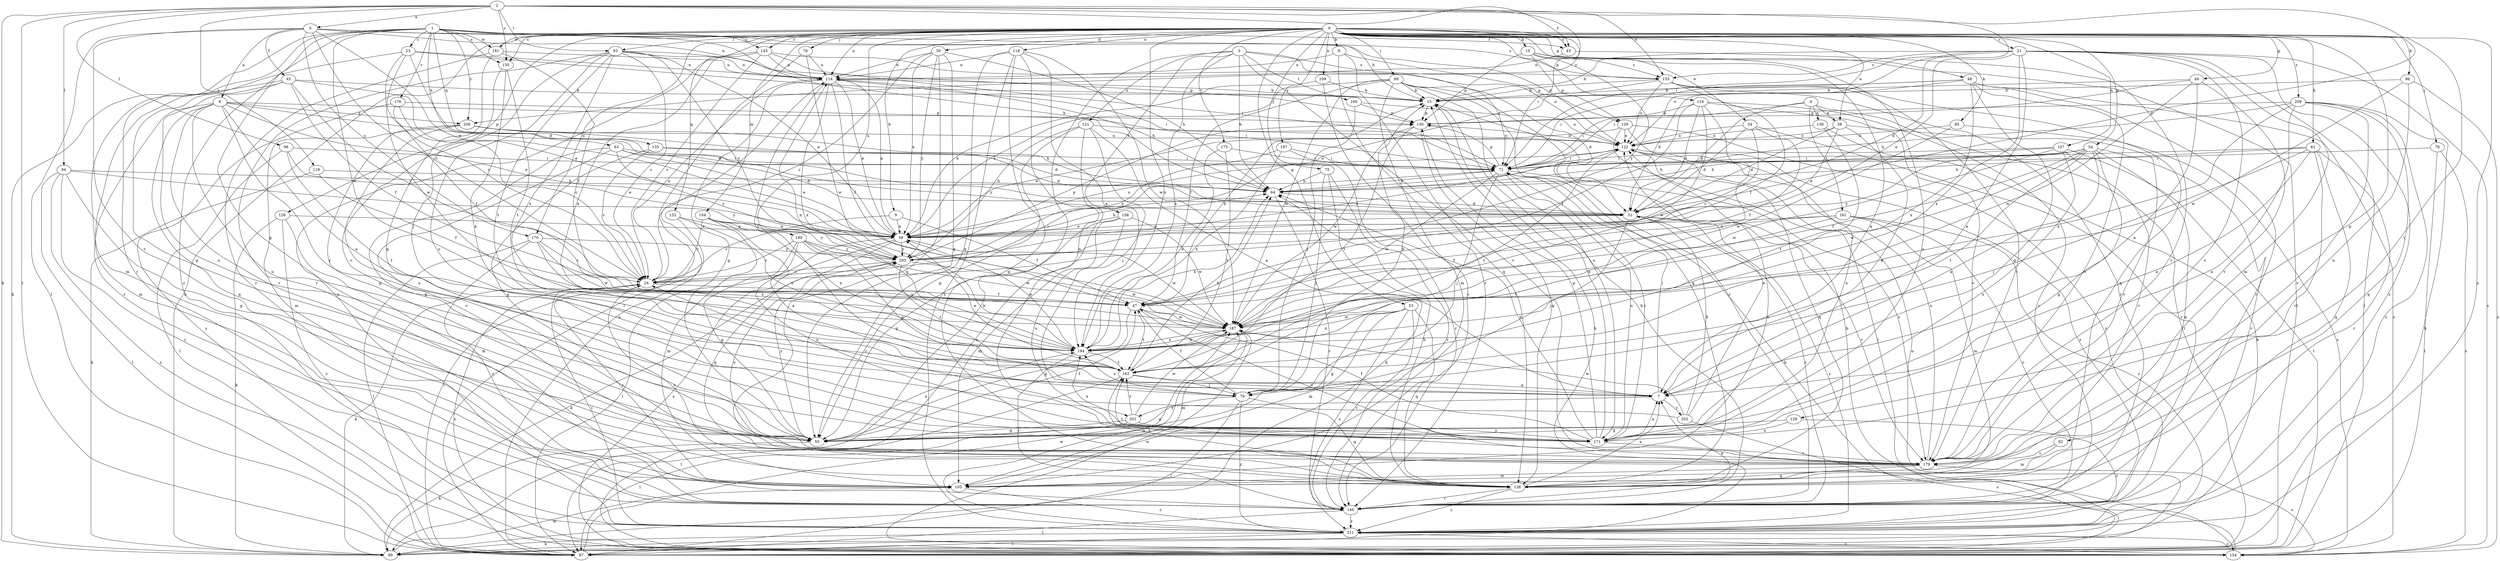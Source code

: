 strict digraph  {
0;
1;
2;
3;
4;
5;
6;
7;
8;
9;
10;
15;
21;
23;
24;
30;
31;
34;
38;
39;
43;
45;
47;
48;
49;
53;
54;
55;
61;
63;
64;
69;
71;
75;
76;
78;
79;
85;
86;
89;
92;
93;
94;
96;
97;
104;
105;
107;
109;
114;
118;
119;
121;
122;
124;
126;
128;
129;
130;
132;
135;
136;
138;
145;
146;
150;
153;
154;
158;
160;
161;
162;
170;
171;
175;
176;
179;
181;
187;
190;
194;
197;
200;
201;
202;
203;
209;
211;
0 -> 8  [label=b];
0 -> 9  [label=b];
0 -> 10  [label=b];
0 -> 21  [label=c];
0 -> 30  [label=d];
0 -> 34  [label=e];
0 -> 38  [label=e];
0 -> 43  [label=f];
0 -> 48  [label=g];
0 -> 49  [label=g];
0 -> 53  [label=g];
0 -> 54  [label=g];
0 -> 61  [label=h];
0 -> 69  [label=i];
0 -> 71  [label=i];
0 -> 75  [label=j];
0 -> 76  [label=j];
0 -> 78  [label=j];
0 -> 85  [label=k];
0 -> 86  [label=k];
0 -> 89  [label=k];
0 -> 92  [label=l];
0 -> 93  [label=l];
0 -> 104  [label=m];
0 -> 107  [label=n];
0 -> 109  [label=n];
0 -> 114  [label=n];
0 -> 118  [label=o];
0 -> 124  [label=p];
0 -> 126  [label=p];
0 -> 128  [label=p];
0 -> 132  [label=q];
0 -> 145  [label=r];
0 -> 150  [label=s];
0 -> 170  [label=u];
0 -> 175  [label=v];
0 -> 181  [label=w];
0 -> 190  [label=x];
0 -> 194  [label=x];
0 -> 197  [label=y];
0 -> 209  [label=z];
0 -> 211  [label=z];
1 -> 15  [label=b];
1 -> 23  [label=c];
1 -> 55  [label=g];
1 -> 63  [label=h];
1 -> 64  [label=h];
1 -> 89  [label=k];
1 -> 135  [label=q];
1 -> 145  [label=r];
1 -> 146  [label=r];
1 -> 150  [label=s];
1 -> 176  [label=v];
1 -> 181  [label=w];
1 -> 187  [label=w];
1 -> 200  [label=y];
1 -> 211  [label=z];
2 -> 5  [label=a];
2 -> 31  [label=d];
2 -> 43  [label=f];
2 -> 71  [label=i];
2 -> 89  [label=k];
2 -> 93  [label=l];
2 -> 94  [label=l];
2 -> 96  [label=l];
2 -> 97  [label=l];
2 -> 119  [label=o];
2 -> 150  [label=s];
2 -> 153  [label=s];
2 -> 200  [label=y];
3 -> 64  [label=h];
3 -> 71  [label=i];
3 -> 89  [label=k];
3 -> 121  [label=o];
3 -> 153  [label=s];
3 -> 158  [label=t];
3 -> 160  [label=t];
3 -> 179  [label=v];
3 -> 194  [label=x];
4 -> 31  [label=d];
4 -> 38  [label=e];
4 -> 71  [label=i];
4 -> 97  [label=l];
4 -> 136  [label=q];
4 -> 161  [label=t];
5 -> 6  [label=a];
5 -> 24  [label=c];
5 -> 39  [label=e];
5 -> 43  [label=f];
5 -> 45  [label=f];
5 -> 97  [label=l];
5 -> 114  [label=n];
5 -> 122  [label=o];
5 -> 153  [label=s];
5 -> 170  [label=u];
5 -> 179  [label=v];
6 -> 7  [label=a];
6 -> 31  [label=d];
6 -> 39  [label=e];
6 -> 71  [label=i];
6 -> 105  [label=m];
6 -> 138  [label=q];
6 -> 171  [label=u];
6 -> 179  [label=v];
6 -> 200  [label=y];
6 -> 201  [label=y];
7 -> 71  [label=i];
7 -> 201  [label=y];
7 -> 202  [label=y];
8 -> 114  [label=n];
8 -> 129  [label=p];
8 -> 138  [label=q];
8 -> 146  [label=r];
9 -> 24  [label=c];
9 -> 39  [label=e];
9 -> 47  [label=f];
10 -> 7  [label=a];
10 -> 97  [label=l];
10 -> 129  [label=p];
10 -> 130  [label=p];
10 -> 153  [label=s];
10 -> 171  [label=u];
10 -> 203  [label=y];
15 -> 130  [label=p];
21 -> 7  [label=a];
21 -> 15  [label=b];
21 -> 31  [label=d];
21 -> 39  [label=e];
21 -> 97  [label=l];
21 -> 105  [label=m];
21 -> 122  [label=o];
21 -> 153  [label=s];
21 -> 154  [label=s];
21 -> 179  [label=v];
21 -> 194  [label=x];
21 -> 211  [label=z];
23 -> 15  [label=b];
23 -> 24  [label=c];
23 -> 31  [label=d];
23 -> 105  [label=m];
23 -> 114  [label=n];
23 -> 187  [label=w];
24 -> 47  [label=f];
24 -> 71  [label=i];
24 -> 89  [label=k];
24 -> 114  [label=n];
30 -> 24  [label=c];
30 -> 39  [label=e];
30 -> 55  [label=g];
30 -> 64  [label=h];
30 -> 114  [label=n];
30 -> 138  [label=q];
30 -> 203  [label=y];
31 -> 39  [label=e];
31 -> 79  [label=j];
31 -> 146  [label=r];
31 -> 179  [label=v];
31 -> 211  [label=z];
34 -> 24  [label=c];
34 -> 31  [label=d];
34 -> 47  [label=f];
34 -> 122  [label=o];
34 -> 146  [label=r];
38 -> 7  [label=a];
38 -> 31  [label=d];
38 -> 39  [label=e];
38 -> 122  [label=o];
38 -> 179  [label=v];
39 -> 64  [label=h];
39 -> 97  [label=l];
39 -> 114  [label=n];
39 -> 122  [label=o];
39 -> 138  [label=q];
39 -> 154  [label=s];
39 -> 187  [label=w];
39 -> 203  [label=y];
43 -> 114  [label=n];
43 -> 179  [label=v];
45 -> 15  [label=b];
45 -> 24  [label=c];
45 -> 39  [label=e];
45 -> 47  [label=f];
45 -> 55  [label=g];
45 -> 146  [label=r];
45 -> 171  [label=u];
47 -> 15  [label=b];
47 -> 55  [label=g];
47 -> 162  [label=t];
47 -> 179  [label=v];
47 -> 187  [label=w];
48 -> 15  [label=b];
48 -> 31  [label=d];
48 -> 55  [label=g];
48 -> 71  [label=i];
48 -> 146  [label=r];
48 -> 154  [label=s];
48 -> 179  [label=v];
48 -> 194  [label=x];
49 -> 7  [label=a];
49 -> 15  [label=b];
49 -> 71  [label=i];
49 -> 179  [label=v];
49 -> 187  [label=w];
53 -> 55  [label=g];
53 -> 105  [label=m];
53 -> 138  [label=q];
53 -> 146  [label=r];
53 -> 187  [label=w];
53 -> 194  [label=x];
53 -> 211  [label=z];
54 -> 7  [label=a];
54 -> 47  [label=f];
54 -> 55  [label=g];
54 -> 64  [label=h];
54 -> 71  [label=i];
54 -> 138  [label=q];
54 -> 146  [label=r];
54 -> 162  [label=t];
54 -> 187  [label=w];
54 -> 203  [label=y];
55 -> 47  [label=f];
55 -> 89  [label=k];
55 -> 194  [label=x];
55 -> 203  [label=y];
61 -> 7  [label=a];
61 -> 64  [label=h];
61 -> 71  [label=i];
61 -> 79  [label=j];
61 -> 138  [label=q];
61 -> 146  [label=r];
61 -> 179  [label=v];
63 -> 31  [label=d];
63 -> 39  [label=e];
63 -> 55  [label=g];
63 -> 71  [label=i];
63 -> 179  [label=v];
63 -> 203  [label=y];
64 -> 31  [label=d];
64 -> 146  [label=r];
69 -> 15  [label=b];
69 -> 31  [label=d];
69 -> 39  [label=e];
69 -> 47  [label=f];
69 -> 105  [label=m];
69 -> 138  [label=q];
69 -> 146  [label=r];
69 -> 171  [label=u];
69 -> 187  [label=w];
71 -> 64  [label=h];
71 -> 79  [label=j];
71 -> 89  [label=k];
71 -> 130  [label=p];
71 -> 171  [label=u];
71 -> 179  [label=v];
71 -> 187  [label=w];
75 -> 64  [label=h];
75 -> 79  [label=j];
75 -> 89  [label=k];
75 -> 146  [label=r];
76 -> 97  [label=l];
76 -> 114  [label=n];
76 -> 187  [label=w];
78 -> 71  [label=i];
78 -> 97  [label=l];
78 -> 154  [label=s];
79 -> 15  [label=b];
79 -> 47  [label=f];
79 -> 55  [label=g];
79 -> 97  [label=l];
79 -> 138  [label=q];
79 -> 194  [label=x];
79 -> 211  [label=z];
85 -> 122  [label=o];
85 -> 154  [label=s];
85 -> 187  [label=w];
86 -> 15  [label=b];
86 -> 154  [label=s];
86 -> 171  [label=u];
86 -> 187  [label=w];
89 -> 15  [label=b];
89 -> 105  [label=m];
89 -> 122  [label=o];
92 -> 105  [label=m];
92 -> 179  [label=v];
93 -> 24  [label=c];
93 -> 39  [label=e];
93 -> 114  [label=n];
93 -> 130  [label=p];
93 -> 146  [label=r];
93 -> 162  [label=t];
93 -> 171  [label=u];
93 -> 179  [label=v];
93 -> 194  [label=x];
93 -> 203  [label=y];
94 -> 55  [label=g];
94 -> 64  [label=h];
94 -> 97  [label=l];
94 -> 146  [label=r];
94 -> 154  [label=s];
94 -> 203  [label=y];
96 -> 39  [label=e];
96 -> 71  [label=i];
96 -> 97  [label=l];
96 -> 162  [label=t];
97 -> 114  [label=n];
97 -> 187  [label=w];
104 -> 7  [label=a];
104 -> 24  [label=c];
104 -> 39  [label=e];
104 -> 105  [label=m];
104 -> 194  [label=x];
104 -> 203  [label=y];
105 -> 24  [label=c];
105 -> 122  [label=o];
105 -> 211  [label=z];
107 -> 64  [label=h];
107 -> 71  [label=i];
107 -> 97  [label=l];
107 -> 171  [label=u];
107 -> 179  [label=v];
107 -> 187  [label=w];
109 -> 15  [label=b];
109 -> 39  [label=e];
109 -> 146  [label=r];
114 -> 15  [label=b];
114 -> 39  [label=e];
114 -> 47  [label=f];
114 -> 55  [label=g];
114 -> 64  [label=h];
114 -> 71  [label=i];
114 -> 162  [label=t];
114 -> 194  [label=x];
118 -> 55  [label=g];
118 -> 114  [label=n];
118 -> 138  [label=q];
118 -> 171  [label=u];
118 -> 187  [label=w];
118 -> 194  [label=x];
118 -> 211  [label=z];
119 -> 47  [label=f];
119 -> 64  [label=h];
119 -> 89  [label=k];
121 -> 7  [label=a];
121 -> 55  [label=g];
121 -> 79  [label=j];
121 -> 122  [label=o];
121 -> 154  [label=s];
121 -> 203  [label=y];
122 -> 71  [label=i];
122 -> 138  [label=q];
122 -> 162  [label=t];
122 -> 211  [label=z];
124 -> 31  [label=d];
124 -> 47  [label=f];
124 -> 130  [label=p];
124 -> 146  [label=r];
124 -> 179  [label=v];
124 -> 187  [label=w];
124 -> 194  [label=x];
126 -> 39  [label=e];
126 -> 89  [label=k];
126 -> 105  [label=m];
126 -> 211  [label=z];
128 -> 55  [label=g];
128 -> 171  [label=u];
128 -> 211  [label=z];
129 -> 39  [label=e];
129 -> 97  [label=l];
129 -> 122  [label=o];
129 -> 171  [label=u];
129 -> 211  [label=z];
130 -> 122  [label=o];
130 -> 138  [label=q];
130 -> 162  [label=t];
130 -> 187  [label=w];
132 -> 39  [label=e];
132 -> 97  [label=l];
132 -> 194  [label=x];
135 -> 24  [label=c];
135 -> 31  [label=d];
135 -> 55  [label=g];
135 -> 71  [label=i];
136 -> 89  [label=k];
136 -> 122  [label=o];
136 -> 162  [label=t];
138 -> 7  [label=a];
138 -> 24  [label=c];
138 -> 64  [label=h];
138 -> 146  [label=r];
138 -> 162  [label=t];
138 -> 211  [label=z];
145 -> 24  [label=c];
145 -> 71  [label=i];
145 -> 114  [label=n];
145 -> 122  [label=o];
145 -> 194  [label=x];
145 -> 211  [label=z];
146 -> 7  [label=a];
146 -> 15  [label=b];
146 -> 97  [label=l];
146 -> 211  [label=z];
150 -> 7  [label=a];
150 -> 79  [label=j];
150 -> 162  [label=t];
153 -> 15  [label=b];
153 -> 39  [label=e];
153 -> 47  [label=f];
153 -> 122  [label=o];
153 -> 138  [label=q];
153 -> 146  [label=r];
153 -> 179  [label=v];
154 -> 15  [label=b];
154 -> 24  [label=c];
154 -> 187  [label=w];
154 -> 211  [label=z];
158 -> 39  [label=e];
158 -> 55  [label=g];
158 -> 105  [label=m];
158 -> 171  [label=u];
158 -> 187  [label=w];
160 -> 79  [label=j];
160 -> 122  [label=o];
160 -> 130  [label=p];
161 -> 39  [label=e];
161 -> 47  [label=f];
161 -> 105  [label=m];
161 -> 146  [label=r];
161 -> 162  [label=t];
161 -> 211  [label=z];
162 -> 7  [label=a];
162 -> 39  [label=e];
162 -> 64  [label=h];
162 -> 79  [label=j];
162 -> 97  [label=l];
170 -> 24  [label=c];
170 -> 97  [label=l];
170 -> 146  [label=r];
170 -> 187  [label=w];
170 -> 194  [label=x];
170 -> 203  [label=y];
171 -> 7  [label=a];
171 -> 15  [label=b];
171 -> 47  [label=f];
171 -> 64  [label=h];
171 -> 71  [label=i];
171 -> 130  [label=p];
171 -> 179  [label=v];
171 -> 194  [label=x];
175 -> 71  [label=i];
175 -> 162  [label=t];
175 -> 194  [label=x];
176 -> 24  [label=c];
176 -> 47  [label=f];
176 -> 130  [label=p];
176 -> 154  [label=s];
179 -> 105  [label=m];
179 -> 122  [label=o];
179 -> 138  [label=q];
179 -> 154  [label=s];
179 -> 162  [label=t];
179 -> 203  [label=y];
181 -> 47  [label=f];
181 -> 55  [label=g];
181 -> 114  [label=n];
181 -> 146  [label=r];
187 -> 105  [label=m];
187 -> 194  [label=x];
190 -> 7  [label=a];
190 -> 24  [label=c];
190 -> 55  [label=g];
190 -> 171  [label=u];
190 -> 187  [label=w];
190 -> 194  [label=x];
190 -> 203  [label=y];
194 -> 39  [label=e];
194 -> 64  [label=h];
194 -> 114  [label=n];
194 -> 146  [label=r];
194 -> 162  [label=t];
194 -> 187  [label=w];
197 -> 71  [label=i];
197 -> 146  [label=r];
197 -> 194  [label=x];
197 -> 203  [label=y];
200 -> 31  [label=d];
200 -> 55  [label=g];
200 -> 64  [label=h];
200 -> 105  [label=m];
200 -> 122  [label=o];
200 -> 171  [label=u];
201 -> 55  [label=g];
201 -> 97  [label=l];
201 -> 162  [label=t];
201 -> 171  [label=u];
201 -> 187  [label=w];
202 -> 24  [label=c];
202 -> 31  [label=d];
202 -> 122  [label=o];
202 -> 154  [label=s];
202 -> 187  [label=w];
203 -> 24  [label=c];
203 -> 89  [label=k];
203 -> 122  [label=o];
203 -> 130  [label=p];
203 -> 162  [label=t];
203 -> 187  [label=w];
209 -> 64  [label=h];
209 -> 89  [label=k];
209 -> 130  [label=p];
209 -> 138  [label=q];
209 -> 171  [label=u];
209 -> 179  [label=v];
209 -> 194  [label=x];
209 -> 211  [label=z];
211 -> 24  [label=c];
211 -> 89  [label=k];
211 -> 97  [label=l];
211 -> 154  [label=s];
211 -> 187  [label=w];
}
